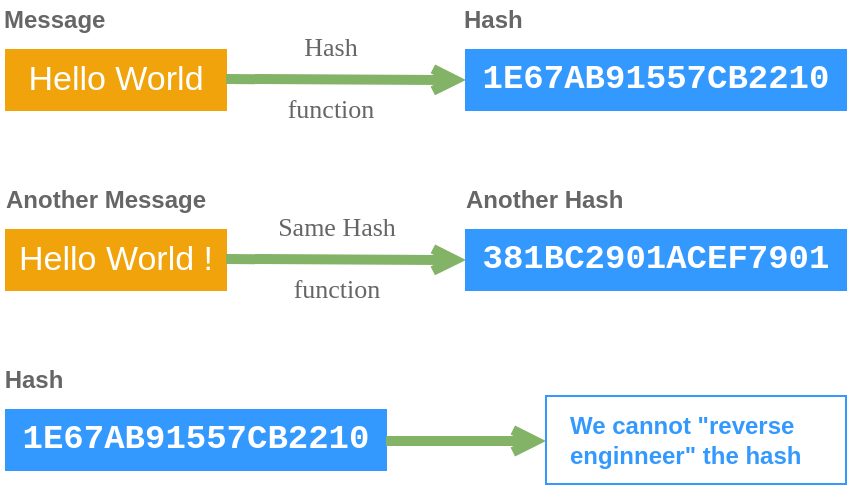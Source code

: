 <mxfile version="11.3.0" type="device" pages="1"><diagram id="9Y74a_toPRZQbnQjZsLg" name="Page-1"><mxGraphModel dx="904" dy="579" grid="1" gridSize="10" guides="1" tooltips="1" connect="1" arrows="1" fold="1" page="1" pageScale="1" pageWidth="850" pageHeight="1100" math="0" shadow="0"><root><mxCell id="0"/><mxCell id="1" parent="0"/><mxCell id="7Azh1bRHHkg0QdXuN1cQ-1" value="&lt;font style=&quot;font-size: 17px&quot;&gt;Hello World&lt;/font&gt;" style="rounded=0;whiteSpace=wrap;html=1;fillColor=#F0A30A;strokeColor=#F0A30A;fontColor=#ffffff;" vertex="1" parent="1"><mxGeometry x="130" y="120" width="110" height="30" as="geometry"/></mxCell><mxCell id="7Azh1bRHHkg0QdXuN1cQ-9" value="" style="group;fontColor=#666666;" vertex="1" connectable="0" parent="1"><mxGeometry x="240" y="126" width="120" height="16" as="geometry"/></mxCell><mxCell id="7Azh1bRHHkg0QdXuN1cQ-3" value="" style="endArrow=open;html=1;strokeWidth=5;fillColor=#d5e8d4;strokeColor=#82b366;endFill=0;" edge="1" parent="7Azh1bRHHkg0QdXuN1cQ-9"><mxGeometry width="50" height="50" relative="1" as="geometry"><mxPoint y="8.5" as="sourcePoint"/><mxPoint x="120" y="9" as="targetPoint"/></mxGeometry></mxCell><mxCell id="7Azh1bRHHkg0QdXuN1cQ-4" value="&lt;font face=&quot;Comic Sans MS&quot; style=&quot;font-size: 13px&quot; color=&quot;#666666&quot;&gt;Hash&lt;br&gt;&lt;br&gt;function&lt;/font&gt;" style="text;html=1;strokeColor=none;fillColor=none;align=center;verticalAlign=middle;whiteSpace=wrap;rounded=0;" vertex="1" parent="7Azh1bRHHkg0QdXuN1cQ-9"><mxGeometry x="30.714" width="42.857" height="16" as="geometry"/></mxCell><mxCell id="7Azh1bRHHkg0QdXuN1cQ-10" value="&lt;b&gt;Message&amp;nbsp;&lt;/b&gt;" style="text;html=1;strokeColor=none;fillColor=none;align=left;verticalAlign=middle;whiteSpace=wrap;rounded=0;fontColor=#666666;" vertex="1" parent="1"><mxGeometry x="127" y="95" width="73" height="20" as="geometry"/></mxCell><mxCell id="7Azh1bRHHkg0QdXuN1cQ-12" value="&lt;font style=&quot;font-size: 17px&quot; color=&quot;#ffffff&quot; face=&quot;Courier New&quot;&gt;&lt;b&gt;1E67AB91557CB2210&lt;/b&gt;&lt;/font&gt;" style="rounded=0;whiteSpace=wrap;html=1;fillColor=#3399FF;strokeColor=#3399FF;fontColor=#ffffff;" vertex="1" parent="1"><mxGeometry x="360" y="120" width="190" height="30" as="geometry"/></mxCell><mxCell id="7Azh1bRHHkg0QdXuN1cQ-13" value="&lt;b&gt;Hash&lt;/b&gt;" style="text;html=1;strokeColor=none;fillColor=none;align=left;verticalAlign=middle;whiteSpace=wrap;rounded=0;fontColor=#666666;" vertex="1" parent="1"><mxGeometry x="357" y="97" width="50" height="16" as="geometry"/></mxCell><mxCell id="7Azh1bRHHkg0QdXuN1cQ-14" value="&lt;font style=&quot;font-size: 17px&quot;&gt;Hello World !&lt;/font&gt;" style="rounded=0;whiteSpace=wrap;html=1;fillColor=#F0A30A;strokeColor=#F0A30A;fontColor=#ffffff;" vertex="1" parent="1"><mxGeometry x="130" y="210" width="110" height="30" as="geometry"/></mxCell><mxCell id="7Azh1bRHHkg0QdXuN1cQ-15" value="" style="group;fontColor=#666666;" vertex="1" connectable="0" parent="1"><mxGeometry x="240" y="216" width="120" height="16" as="geometry"/></mxCell><mxCell id="7Azh1bRHHkg0QdXuN1cQ-16" value="" style="endArrow=open;html=1;strokeWidth=5;fillColor=#d5e8d4;strokeColor=#82b366;endFill=0;" edge="1" parent="7Azh1bRHHkg0QdXuN1cQ-15"><mxGeometry width="50" height="50" relative="1" as="geometry"><mxPoint y="8.5" as="sourcePoint"/><mxPoint x="120" y="9" as="targetPoint"/></mxGeometry></mxCell><mxCell id="7Azh1bRHHkg0QdXuN1cQ-17" value="&lt;font face=&quot;Comic Sans MS&quot; style=&quot;font-size: 13px&quot; color=&quot;#666666&quot;&gt;Same Hash&lt;br&gt;&lt;br&gt;function&lt;/font&gt;" style="text;html=1;strokeColor=none;fillColor=none;align=center;verticalAlign=middle;whiteSpace=wrap;rounded=0;" vertex="1" parent="7Azh1bRHHkg0QdXuN1cQ-15"><mxGeometry x="11" width="89" height="16" as="geometry"/></mxCell><mxCell id="7Azh1bRHHkg0QdXuN1cQ-18" value="&lt;b&gt;Another Message&lt;/b&gt;" style="text;html=1;strokeColor=none;fillColor=none;align=left;verticalAlign=middle;whiteSpace=wrap;rounded=0;fontColor=#666666;" vertex="1" parent="1"><mxGeometry x="128" y="185" width="120" height="20" as="geometry"/></mxCell><mxCell id="7Azh1bRHHkg0QdXuN1cQ-19" value="&lt;font style=&quot;font-size: 17px&quot; color=&quot;#ffffff&quot; face=&quot;Courier New&quot;&gt;&lt;b&gt;381BC2901ACEF7901&lt;/b&gt;&lt;/font&gt;" style="rounded=0;whiteSpace=wrap;html=1;fillColor=#3399FF;strokeColor=#3399FF;fontColor=#ffffff;" vertex="1" parent="1"><mxGeometry x="360" y="210" width="190" height="30" as="geometry"/></mxCell><mxCell id="7Azh1bRHHkg0QdXuN1cQ-20" value="&lt;b&gt;Another Hash&lt;/b&gt;" style="text;html=1;strokeColor=none;fillColor=none;align=left;verticalAlign=middle;whiteSpace=wrap;rounded=0;fontColor=#666666;" vertex="1" parent="1"><mxGeometry x="358" y="187" width="100" height="16" as="geometry"/></mxCell><mxCell id="7Azh1bRHHkg0QdXuN1cQ-22" value="&lt;font style=&quot;font-size: 17px&quot; color=&quot;#ffffff&quot; face=&quot;Courier New&quot;&gt;&lt;b&gt;1E67AB91557CB2210&lt;/b&gt;&lt;/font&gt;" style="rounded=0;whiteSpace=wrap;html=1;fillColor=#3399FF;strokeColor=#3399FF;fontColor=#ffffff;" vertex="1" parent="1"><mxGeometry x="130" y="300" width="190" height="30" as="geometry"/></mxCell><mxCell id="7Azh1bRHHkg0QdXuN1cQ-23" value="&lt;b&gt;Hash&lt;/b&gt;" style="text;html=1;strokeColor=none;fillColor=none;align=center;verticalAlign=middle;whiteSpace=wrap;rounded=0;fontColor=#666666;" vertex="1" parent="1"><mxGeometry x="130" y="275" width="28" height="20" as="geometry"/></mxCell><mxCell id="7Azh1bRHHkg0QdXuN1cQ-26" value="" style="endArrow=open;html=1;strokeWidth=5;fillColor=#d5e8d4;strokeColor=#82b366;endFill=0;" edge="1" parent="1"><mxGeometry width="50" height="50" relative="1" as="geometry"><mxPoint x="320" y="315.5" as="sourcePoint"/><mxPoint x="400" y="315.5" as="targetPoint"/></mxGeometry></mxCell><mxCell id="7Azh1bRHHkg0QdXuN1cQ-27" value="&lt;b&gt;&lt;font color=&quot;#3399ff&quot;&gt;&amp;nbsp; &amp;nbsp;We cannot &quot;reverse&amp;nbsp; &amp;nbsp; &amp;nbsp; &lt;br&gt;&amp;nbsp; &amp;nbsp;enginneer&quot; the hash&lt;/font&gt;&lt;/b&gt;" style="text;html=1;strokeColor=#3399FF;fillColor=none;align=left;verticalAlign=middle;whiteSpace=wrap;rounded=0;" vertex="1" parent="1"><mxGeometry x="400" y="293" width="150" height="44" as="geometry"/></mxCell></root></mxGraphModel></diagram></mxfile>